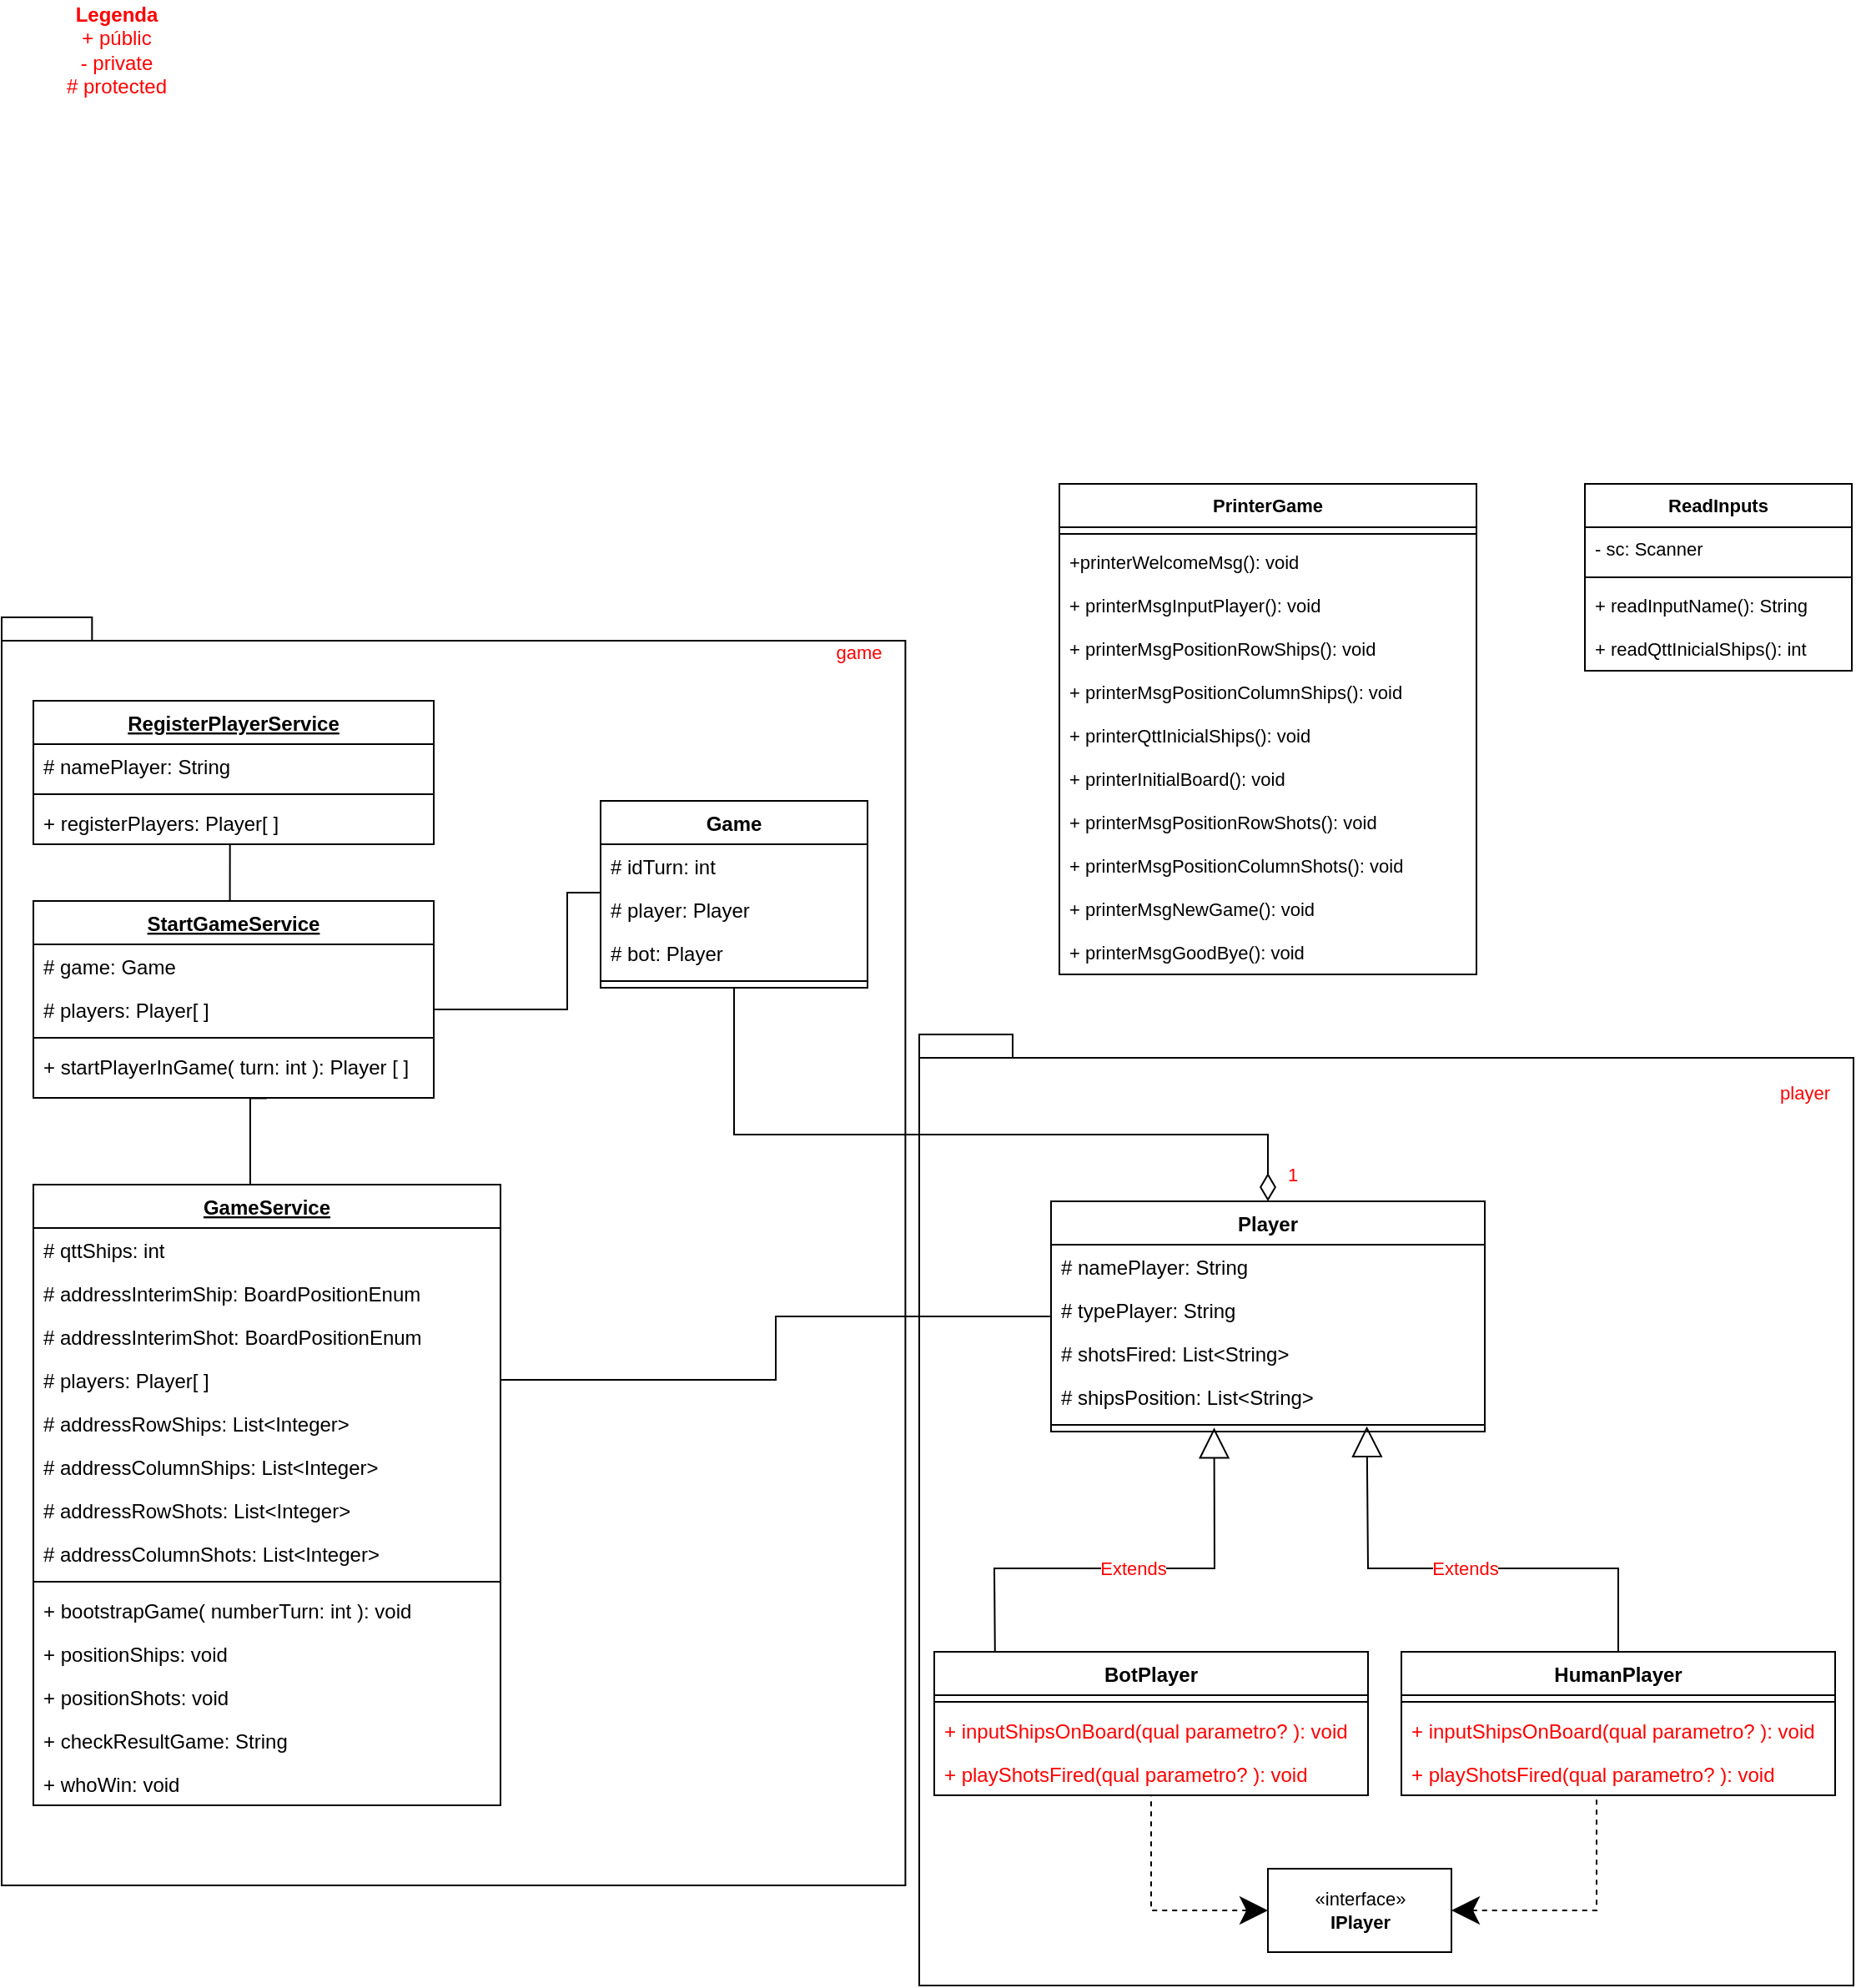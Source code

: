 <mxfile version="16.1.2" type="device"><diagram id="ycd4ctX9kyw6kvizNWLp" name="Página-1"><mxGraphModel dx="1185" dy="1890" grid="1" gridSize="10" guides="1" tooltips="1" connect="1" arrows="1" fold="1" page="1" pageScale="1" pageWidth="827" pageHeight="1169" math="0" shadow="0"><root><mxCell id="0"/><mxCell id="1" parent="0"/><mxCell id="KYhClxGfiz8mQCnDtK04-90" value="" style="group" parent="1" vertex="1" connectable="0"><mxGeometry x="561" y="270" width="560" height="570" as="geometry"/></mxCell><mxCell id="KYhClxGfiz8mQCnDtK04-87" value="" style="shape=folder;fontStyle=1;spacingTop=10;tabWidth=40;tabHeight=14;tabPosition=left;html=1;fontFamily=Helvetica;fontSize=11;fontColor=#FF0000;" parent="KYhClxGfiz8mQCnDtK04-90" vertex="1"><mxGeometry width="560" height="570" as="geometry"/></mxCell><mxCell id="KYhClxGfiz8mQCnDtK04-89" value="player" style="text;html=1;strokeColor=none;fillColor=none;align=center;verticalAlign=middle;whiteSpace=wrap;rounded=0;fontFamily=Helvetica;fontSize=11;fontColor=#FF0000;" parent="KYhClxGfiz8mQCnDtK04-90" vertex="1"><mxGeometry x="502.069" y="20" width="57.931" height="30" as="geometry"/></mxCell><mxCell id="KYhClxGfiz8mQCnDtK04-86" value="" style="group" parent="1" vertex="1" connectable="0"><mxGeometry x="11" y="20" width="560" height="760" as="geometry"/></mxCell><mxCell id="KYhClxGfiz8mQCnDtK04-83" value="" style="shape=folder;fontStyle=1;spacingTop=10;tabWidth=40;tabHeight=14;tabPosition=left;html=1;fontFamily=Helvetica;fontSize=11;fontColor=#FF0000;" parent="KYhClxGfiz8mQCnDtK04-86" vertex="1"><mxGeometry width="541.699" height="760" as="geometry"/></mxCell><mxCell id="KYhClxGfiz8mQCnDtK04-85" value="game" style="text;html=1;strokeColor=none;fillColor=none;align=center;verticalAlign=middle;whiteSpace=wrap;rounded=0;fontFamily=Helvetica;fontSize=11;fontColor=#FF0000;" parent="KYhClxGfiz8mQCnDtK04-86" vertex="1"><mxGeometry x="479" y="10" width="70" height="22.86" as="geometry"/></mxCell><mxCell id="KYhClxGfiz8mQCnDtK04-26" value="RegisterPlayerService" style="swimlane;fontStyle=5;align=center;verticalAlign=top;childLayout=stackLayout;horizontal=1;startSize=26;horizontalStack=0;resizeParent=1;resizeParentMax=0;resizeLast=0;collapsible=1;marginBottom=0;fontColor=#000000;" parent="KYhClxGfiz8mQCnDtK04-86" vertex="1"><mxGeometry x="19" y="50" width="240" height="86" as="geometry"/></mxCell><mxCell id="KYhClxGfiz8mQCnDtK04-27" value="# namePlayer: String" style="text;strokeColor=none;fillColor=none;align=left;verticalAlign=top;spacingLeft=4;spacingRight=4;overflow=hidden;rotatable=0;points=[[0,0.5],[1,0.5]];portConstraint=eastwest;fontColor=#000000;" parent="KYhClxGfiz8mQCnDtK04-26" vertex="1"><mxGeometry y="26" width="240" height="26" as="geometry"/></mxCell><mxCell id="KYhClxGfiz8mQCnDtK04-28" value="" style="line;strokeWidth=1;fillColor=none;align=left;verticalAlign=middle;spacingTop=-1;spacingLeft=3;spacingRight=3;rotatable=0;labelPosition=right;points=[];portConstraint=eastwest;fontColor=#000000;" parent="KYhClxGfiz8mQCnDtK04-26" vertex="1"><mxGeometry y="52" width="240" height="8" as="geometry"/></mxCell><mxCell id="KYhClxGfiz8mQCnDtK04-29" value="+ registerPlayers: Player[ ]" style="text;strokeColor=none;fillColor=none;align=left;verticalAlign=top;spacingLeft=4;spacingRight=4;overflow=hidden;rotatable=0;points=[[0,0.5],[1,0.5]];portConstraint=eastwest;fontColor=#000000;" parent="KYhClxGfiz8mQCnDtK04-26" vertex="1"><mxGeometry y="60" width="240" height="26" as="geometry"/></mxCell><mxCell id="KYhClxGfiz8mQCnDtK04-78" style="edgeStyle=orthogonalEdgeStyle;shape=connector;rounded=0;jumpStyle=none;orthogonalLoop=1;jettySize=auto;html=1;labelBackgroundColor=default;fontFamily=Helvetica;fontSize=11;fontColor=#FF0000;startArrow=none;startFill=0;endArrow=none;startSize=14;endSize=12;strokeColor=default;endFill=0;entryX=0.583;entryY=1.008;entryDx=0;entryDy=0;entryPerimeter=0;" parent="1" source="KYhClxGfiz8mQCnDtK04-5" target="KYhClxGfiz8mQCnDtK04-36" edge="1"><mxGeometry relative="1" as="geometry"><mxPoint x="160" y="330" as="targetPoint"/><Array as="points"><mxPoint x="160" y="308"/></Array></mxGeometry></mxCell><mxCell id="KYhClxGfiz8mQCnDtK04-5" value="GameService" style="swimlane;fontStyle=5;align=center;verticalAlign=top;childLayout=stackLayout;horizontal=1;startSize=26;horizontalStack=0;resizeParent=1;resizeParentMax=0;resizeLast=0;collapsible=1;marginBottom=0;" parent="1" vertex="1"><mxGeometry x="30" y="360" width="280" height="372" as="geometry"/></mxCell><mxCell id="KYhClxGfiz8mQCnDtK04-11" value="# qttShips: int" style="text;strokeColor=none;fillColor=none;align=left;verticalAlign=top;spacingLeft=4;spacingRight=4;overflow=hidden;rotatable=0;points=[[0,0.5],[1,0.5]];portConstraint=eastwest;fontColor=#000000;" parent="KYhClxGfiz8mQCnDtK04-5" vertex="1"><mxGeometry y="26" width="280" height="26" as="geometry"/></mxCell><mxCell id="KYhClxGfiz8mQCnDtK04-12" value="# addressInterimShip: BoardPositionEnum" style="text;strokeColor=none;fillColor=none;align=left;verticalAlign=top;spacingLeft=4;spacingRight=4;overflow=hidden;rotatable=0;points=[[0,0.5],[1,0.5]];portConstraint=eastwest;fontColor=#000000;" parent="KYhClxGfiz8mQCnDtK04-5" vertex="1"><mxGeometry y="52" width="280" height="26" as="geometry"/></mxCell><mxCell id="KYhClxGfiz8mQCnDtK04-13" value="# addressInterimShot: BoardPositionEnum" style="text;strokeColor=none;fillColor=none;align=left;verticalAlign=top;spacingLeft=4;spacingRight=4;overflow=hidden;rotatable=0;points=[[0,0.5],[1,0.5]];portConstraint=eastwest;fontColor=#000000;" parent="KYhClxGfiz8mQCnDtK04-5" vertex="1"><mxGeometry y="78" width="280" height="26" as="geometry"/></mxCell><mxCell id="KYhClxGfiz8mQCnDtK04-10" value="# players: Player[ ]&#10;" style="text;strokeColor=none;fillColor=none;align=left;verticalAlign=top;spacingLeft=4;spacingRight=4;overflow=hidden;rotatable=0;points=[[0,0.5],[1,0.5]];portConstraint=eastwest;fontColor=#000000;" parent="KYhClxGfiz8mQCnDtK04-5" vertex="1"><mxGeometry y="104" width="280" height="26" as="geometry"/></mxCell><mxCell id="KYhClxGfiz8mQCnDtK04-49" value="# addressRowShips: List&lt;Integer&gt;" style="text;strokeColor=none;fillColor=none;align=left;verticalAlign=top;spacingLeft=4;spacingRight=4;overflow=hidden;rotatable=0;points=[[0,0.5],[1,0.5]];portConstraint=eastwest;" parent="KYhClxGfiz8mQCnDtK04-5" vertex="1"><mxGeometry y="130" width="280" height="26" as="geometry"/></mxCell><mxCell id="KYhClxGfiz8mQCnDtK04-6" value="# addressColumnShips: List&lt;Integer&gt;" style="text;strokeColor=none;fillColor=none;align=left;verticalAlign=top;spacingLeft=4;spacingRight=4;overflow=hidden;rotatable=0;points=[[0,0.5],[1,0.5]];portConstraint=eastwest;" parent="KYhClxGfiz8mQCnDtK04-5" vertex="1"><mxGeometry y="156" width="280" height="26" as="geometry"/></mxCell><mxCell id="KYhClxGfiz8mQCnDtK04-14" value="# addressRowShots: List&lt;Integer&gt;" style="text;strokeColor=none;fillColor=none;align=left;verticalAlign=top;spacingLeft=4;spacingRight=4;overflow=hidden;rotatable=0;points=[[0,0.5],[1,0.5]];portConstraint=eastwest;fontColor=#000000;" parent="KYhClxGfiz8mQCnDtK04-5" vertex="1"><mxGeometry y="182" width="280" height="26" as="geometry"/></mxCell><mxCell id="KYhClxGfiz8mQCnDtK04-15" value="# addressColumnShots: List&lt;Integer&gt;" style="text;strokeColor=none;fillColor=none;align=left;verticalAlign=top;spacingLeft=4;spacingRight=4;overflow=hidden;rotatable=0;points=[[0,0.5],[1,0.5]];portConstraint=eastwest;fontColor=#000000;" parent="KYhClxGfiz8mQCnDtK04-5" vertex="1"><mxGeometry y="208" width="280" height="26" as="geometry"/></mxCell><mxCell id="KYhClxGfiz8mQCnDtK04-7" value="" style="line;strokeWidth=1;fillColor=none;align=left;verticalAlign=middle;spacingTop=-1;spacingLeft=3;spacingRight=3;rotatable=0;labelPosition=right;points=[];portConstraint=eastwest;" parent="KYhClxGfiz8mQCnDtK04-5" vertex="1"><mxGeometry y="234" width="280" height="8" as="geometry"/></mxCell><mxCell id="KYhClxGfiz8mQCnDtK04-8" value="+ bootstrapGame( numberTurn: int ): void" style="text;strokeColor=none;fillColor=none;align=left;verticalAlign=top;spacingLeft=4;spacingRight=4;overflow=hidden;rotatable=0;points=[[0,0.5],[1,0.5]];portConstraint=eastwest;" parent="KYhClxGfiz8mQCnDtK04-5" vertex="1"><mxGeometry y="242" width="280" height="26" as="geometry"/></mxCell><mxCell id="KYhClxGfiz8mQCnDtK04-16" value="+ positionShips: void" style="text;strokeColor=none;fillColor=none;align=left;verticalAlign=top;spacingLeft=4;spacingRight=4;overflow=hidden;rotatable=0;points=[[0,0.5],[1,0.5]];portConstraint=eastwest;fontColor=#000000;" parent="KYhClxGfiz8mQCnDtK04-5" vertex="1"><mxGeometry y="268" width="280" height="26" as="geometry"/></mxCell><mxCell id="KYhClxGfiz8mQCnDtK04-17" value="+ positionShots: void" style="text;strokeColor=none;fillColor=none;align=left;verticalAlign=top;spacingLeft=4;spacingRight=4;overflow=hidden;rotatable=0;points=[[0,0.5],[1,0.5]];portConstraint=eastwest;fontColor=#000000;" parent="KYhClxGfiz8mQCnDtK04-5" vertex="1"><mxGeometry y="294" width="280" height="26" as="geometry"/></mxCell><mxCell id="KYhClxGfiz8mQCnDtK04-18" value="+ checkResultGame: String" style="text;strokeColor=none;fillColor=none;align=left;verticalAlign=top;spacingLeft=4;spacingRight=4;overflow=hidden;rotatable=0;points=[[0,0.5],[1,0.5]];portConstraint=eastwest;fontColor=#000000;" parent="KYhClxGfiz8mQCnDtK04-5" vertex="1"><mxGeometry y="320" width="280" height="26" as="geometry"/></mxCell><mxCell id="KYhClxGfiz8mQCnDtK04-19" value="+ whoWin: void" style="text;strokeColor=none;fillColor=none;align=left;verticalAlign=top;spacingLeft=4;spacingRight=4;overflow=hidden;rotatable=0;points=[[0,0.5],[1,0.5]];portConstraint=eastwest;fontColor=#000000;" parent="KYhClxGfiz8mQCnDtK04-5" vertex="1"><mxGeometry y="346" width="280" height="26" as="geometry"/></mxCell><mxCell id="KYhClxGfiz8mQCnDtK04-9" value="&lt;font color=&quot;#ff0000&quot;&gt;&lt;b&gt;Legenda&lt;/b&gt;&lt;br&gt;+ públic&lt;br&gt;- private&lt;br&gt;# protected&lt;/font&gt;" style="text;html=1;strokeColor=none;fillColor=none;align=center;verticalAlign=middle;whiteSpace=wrap;rounded=0;" parent="1" vertex="1"><mxGeometry x="20" y="-350" width="120" height="60" as="geometry"/></mxCell><mxCell id="KYhClxGfiz8mQCnDtK04-20" value="Game" style="swimlane;fontStyle=1;align=center;verticalAlign=top;childLayout=stackLayout;horizontal=1;startSize=26;horizontalStack=0;resizeParent=1;resizeParentMax=0;resizeLast=0;collapsible=1;marginBottom=0;fontColor=#000000;" parent="1" vertex="1"><mxGeometry x="370" y="130" width="160" height="112" as="geometry"/></mxCell><mxCell id="KYhClxGfiz8mQCnDtK04-21" value="# idTurn: int" style="text;strokeColor=none;fillColor=none;align=left;verticalAlign=top;spacingLeft=4;spacingRight=4;overflow=hidden;rotatable=0;points=[[0,0.5],[1,0.5]];portConstraint=eastwest;fontColor=#000000;" parent="KYhClxGfiz8mQCnDtK04-20" vertex="1"><mxGeometry y="26" width="160" height="26" as="geometry"/></mxCell><mxCell id="KYhClxGfiz8mQCnDtK04-24" value="# player: Player" style="text;strokeColor=none;fillColor=none;align=left;verticalAlign=top;spacingLeft=4;spacingRight=4;overflow=hidden;rotatable=0;points=[[0,0.5],[1,0.5]];portConstraint=eastwest;fontColor=#000000;" parent="KYhClxGfiz8mQCnDtK04-20" vertex="1"><mxGeometry y="52" width="160" height="26" as="geometry"/></mxCell><mxCell id="KYhClxGfiz8mQCnDtK04-25" value="# bot: Player" style="text;strokeColor=none;fillColor=none;align=left;verticalAlign=top;spacingLeft=4;spacingRight=4;overflow=hidden;rotatable=0;points=[[0,0.5],[1,0.5]];portConstraint=eastwest;fontColor=#000000;" parent="KYhClxGfiz8mQCnDtK04-20" vertex="1"><mxGeometry y="78" width="160" height="26" as="geometry"/></mxCell><mxCell id="KYhClxGfiz8mQCnDtK04-22" value="" style="line;strokeWidth=1;fillColor=none;align=left;verticalAlign=middle;spacingTop=-1;spacingLeft=3;spacingRight=3;rotatable=0;labelPosition=right;points=[];portConstraint=eastwest;fontColor=#000000;" parent="KYhClxGfiz8mQCnDtK04-20" vertex="1"><mxGeometry y="104" width="160" height="8" as="geometry"/></mxCell><mxCell id="KYhClxGfiz8mQCnDtK04-82" style="edgeStyle=orthogonalEdgeStyle;shape=connector;rounded=0;jumpStyle=none;orthogonalLoop=1;jettySize=auto;html=1;exitX=0.5;exitY=0;exitDx=0;exitDy=0;entryX=0.491;entryY=0.985;entryDx=0;entryDy=0;entryPerimeter=0;labelBackgroundColor=default;fontFamily=Helvetica;fontSize=11;fontColor=#FF0000;startArrow=none;startFill=0;endArrow=none;endFill=0;startSize=14;endSize=12;strokeColor=default;" parent="1" source="KYhClxGfiz8mQCnDtK04-33" target="KYhClxGfiz8mQCnDtK04-29" edge="1"><mxGeometry relative="1" as="geometry"><Array as="points"><mxPoint x="148" y="190"/></Array></mxGeometry></mxCell><mxCell id="KYhClxGfiz8mQCnDtK04-33" value="StartGameService" style="swimlane;fontStyle=5;align=center;verticalAlign=top;childLayout=stackLayout;horizontal=1;startSize=26;horizontalStack=0;resizeParent=1;resizeParentMax=0;resizeLast=0;collapsible=1;marginBottom=0;fontColor=#000000;" parent="1" vertex="1"><mxGeometry x="30" y="190" width="240" height="118" as="geometry"/></mxCell><mxCell id="KYhClxGfiz8mQCnDtK04-34" value="# game: Game" style="text;strokeColor=none;fillColor=none;align=left;verticalAlign=top;spacingLeft=4;spacingRight=4;overflow=hidden;rotatable=0;points=[[0,0.5],[1,0.5]];portConstraint=eastwest;fontColor=#000000;" parent="KYhClxGfiz8mQCnDtK04-33" vertex="1"><mxGeometry y="26" width="240" height="26" as="geometry"/></mxCell><mxCell id="KYhClxGfiz8mQCnDtK04-40" value="# players: Player[ ]" style="text;strokeColor=none;fillColor=none;align=left;verticalAlign=top;spacingLeft=4;spacingRight=4;overflow=hidden;rotatable=0;points=[[0,0.5],[1,0.5]];portConstraint=eastwest;fontColor=#000000;" parent="KYhClxGfiz8mQCnDtK04-33" vertex="1"><mxGeometry y="52" width="240" height="26" as="geometry"/></mxCell><mxCell id="KYhClxGfiz8mQCnDtK04-35" value="" style="line;strokeWidth=1;fillColor=none;align=left;verticalAlign=middle;spacingTop=-1;spacingLeft=3;spacingRight=3;rotatable=0;labelPosition=right;points=[];portConstraint=eastwest;fontColor=#000000;" parent="KYhClxGfiz8mQCnDtK04-33" vertex="1"><mxGeometry y="78" width="240" height="8" as="geometry"/></mxCell><mxCell id="KYhClxGfiz8mQCnDtK04-36" value="+ startPlayerInGame( turn: int ): Player [ ]" style="text;strokeColor=none;fillColor=none;align=left;verticalAlign=top;spacingLeft=4;spacingRight=4;overflow=hidden;rotatable=0;points=[[0,0.5],[1,0.5]];portConstraint=eastwest;fontColor=#000000;" parent="KYhClxGfiz8mQCnDtK04-33" vertex="1"><mxGeometry y="86" width="240" height="32" as="geometry"/></mxCell><mxCell id="Ovzx24nrQ_rT3kAJq_2r-8" style="edgeStyle=orthogonalEdgeStyle;shape=connector;rounded=0;jumpStyle=none;orthogonalLoop=1;jettySize=auto;html=1;entryX=1;entryY=0.5;entryDx=0;entryDy=0;labelBackgroundColor=default;fontFamily=Helvetica;fontSize=11;fontColor=#FF0000;startArrow=none;startFill=0;endArrow=none;endFill=0;startSize=14;endSize=12;strokeColor=default;" edge="1" parent="1" source="KYhClxGfiz8mQCnDtK04-42" target="KYhClxGfiz8mQCnDtK04-10"><mxGeometry relative="1" as="geometry"/></mxCell><mxCell id="KYhClxGfiz8mQCnDtK04-42" value="Player" style="swimlane;fontStyle=1;align=center;verticalAlign=top;childLayout=stackLayout;horizontal=1;startSize=26;horizontalStack=0;resizeParent=1;resizeParentMax=0;resizeLast=0;collapsible=1;marginBottom=0;fontColor=#000000;" parent="1" vertex="1"><mxGeometry x="640" y="370" width="260" height="138" as="geometry"/></mxCell><mxCell id="KYhClxGfiz8mQCnDtK04-46" value="# namePlayer: String" style="text;strokeColor=none;fillColor=none;align=left;verticalAlign=top;spacingLeft=4;spacingRight=4;overflow=hidden;rotatable=0;points=[[0,0.5],[1,0.5]];portConstraint=eastwest;fontColor=#000000;" parent="KYhClxGfiz8mQCnDtK04-42" vertex="1"><mxGeometry y="26" width="260" height="26" as="geometry"/></mxCell><mxCell id="KYhClxGfiz8mQCnDtK04-47" value="# typePlayer: String" style="text;strokeColor=none;fillColor=none;align=left;verticalAlign=top;spacingLeft=4;spacingRight=4;overflow=hidden;rotatable=0;points=[[0,0.5],[1,0.5]];portConstraint=eastwest;fontColor=#000000;" parent="KYhClxGfiz8mQCnDtK04-42" vertex="1"><mxGeometry y="52" width="260" height="26" as="geometry"/></mxCell><mxCell id="KYhClxGfiz8mQCnDtK04-48" value="# shotsFired: List&lt;String&gt;" style="text;strokeColor=none;fillColor=none;align=left;verticalAlign=top;spacingLeft=4;spacingRight=4;overflow=hidden;rotatable=0;points=[[0,0.5],[1,0.5]];portConstraint=eastwest;fontColor=#000000;" parent="KYhClxGfiz8mQCnDtK04-42" vertex="1"><mxGeometry y="78" width="260" height="26" as="geometry"/></mxCell><mxCell id="KYhClxGfiz8mQCnDtK04-43" value="# shipsPosition: List&lt;String&gt;" style="text;strokeColor=none;fillColor=none;align=left;verticalAlign=top;spacingLeft=4;spacingRight=4;overflow=hidden;rotatable=0;points=[[0,0.5],[1,0.5]];portConstraint=eastwest;fontColor=#000000;" parent="KYhClxGfiz8mQCnDtK04-42" vertex="1"><mxGeometry y="104" width="260" height="26" as="geometry"/></mxCell><mxCell id="KYhClxGfiz8mQCnDtK04-44" value="" style="line;strokeWidth=1;fillColor=none;align=left;verticalAlign=middle;spacingTop=-1;spacingLeft=3;spacingRight=3;rotatable=0;labelPosition=right;points=[];portConstraint=eastwest;fontColor=#000000;" parent="KYhClxGfiz8mQCnDtK04-42" vertex="1"><mxGeometry y="130" width="260" height="8" as="geometry"/></mxCell><mxCell id="KYhClxGfiz8mQCnDtK04-52" value="BotPlayer" style="swimlane;fontStyle=1;align=center;verticalAlign=top;childLayout=stackLayout;horizontal=1;startSize=26;horizontalStack=0;resizeParent=1;resizeParentMax=0;resizeLast=0;collapsible=1;marginBottom=0;fontColor=#000000;" parent="1" vertex="1"><mxGeometry x="570" y="640" width="260" height="86" as="geometry"/></mxCell><mxCell id="KYhClxGfiz8mQCnDtK04-57" value="" style="line;strokeWidth=1;fillColor=none;align=left;verticalAlign=middle;spacingTop=-1;spacingLeft=3;spacingRight=3;rotatable=0;labelPosition=right;points=[];portConstraint=eastwest;fontColor=#000000;" parent="KYhClxGfiz8mQCnDtK04-52" vertex="1"><mxGeometry y="26" width="260" height="8" as="geometry"/></mxCell><mxCell id="KYhClxGfiz8mQCnDtK04-58" value="+ inputShipsOnBoard(qual parametro? ): void" style="text;strokeColor=none;fillColor=none;align=left;verticalAlign=top;spacingLeft=4;spacingRight=4;overflow=hidden;rotatable=0;points=[[0,0.5],[1,0.5]];portConstraint=eastwest;fontColor=#FF0000;" parent="KYhClxGfiz8mQCnDtK04-52" vertex="1"><mxGeometry y="34" width="260" height="26" as="geometry"/></mxCell><mxCell id="KYhClxGfiz8mQCnDtK04-59" value="+ playShotsFired(qual parametro? ): void" style="text;strokeColor=none;fillColor=none;align=left;verticalAlign=top;spacingLeft=4;spacingRight=4;overflow=hidden;rotatable=0;points=[[0,0.5],[1,0.5]];portConstraint=eastwest;fontColor=#FF0000;" parent="KYhClxGfiz8mQCnDtK04-52" vertex="1"><mxGeometry y="60" width="260" height="26" as="geometry"/></mxCell><mxCell id="KYhClxGfiz8mQCnDtK04-60" value="Extends" style="endArrow=block;endSize=16;endFill=0;html=1;rounded=0;fontColor=#FF0000;entryX=0.376;entryY=0.702;entryDx=0;entryDy=0;entryPerimeter=0;exitX=0.14;exitY=-0.001;exitDx=0;exitDy=0;exitPerimeter=0;" parent="1" source="KYhClxGfiz8mQCnDtK04-52" target="KYhClxGfiz8mQCnDtK04-44" edge="1"><mxGeometry width="160" relative="1" as="geometry"><mxPoint x="680" y="640" as="sourcePoint"/><mxPoint x="763" y="517" as="targetPoint"/><Array as="points"><mxPoint x="606" y="590"/><mxPoint x="738" y="590"/></Array></mxGeometry></mxCell><mxCell id="KYhClxGfiz8mQCnDtK04-67" value="1" style="endArrow=none;html=1;endSize=12;startArrow=diamondThin;startSize=14;startFill=0;edgeStyle=orthogonalEdgeStyle;align=left;verticalAlign=bottom;rounded=0;fontColor=#FF0000;jumpStyle=none;endFill=0;exitX=0.5;exitY=0;exitDx=0;exitDy=0;entryX=0.5;entryY=1;entryDx=0;entryDy=0;" parent="1" source="KYhClxGfiz8mQCnDtK04-42" target="KYhClxGfiz8mQCnDtK04-20" edge="1"><mxGeometry x="-0.969" y="-10" relative="1" as="geometry"><mxPoint x="770" y="360" as="sourcePoint"/><mxPoint x="500" y="250" as="targetPoint"/><Array as="points"><mxPoint x="770" y="330"/><mxPoint x="450" y="330"/></Array><mxPoint as="offset"/></mxGeometry></mxCell><mxCell id="KYhClxGfiz8mQCnDtK04-69" value="HumanPlayer" style="swimlane;fontStyle=1;align=center;verticalAlign=top;childLayout=stackLayout;horizontal=1;startSize=26;horizontalStack=0;resizeParent=1;resizeParentMax=0;resizeLast=0;collapsible=1;marginBottom=0;fontColor=#000000;" parent="1" vertex="1"><mxGeometry x="850" y="640" width="260" height="86" as="geometry"/></mxCell><mxCell id="KYhClxGfiz8mQCnDtK04-70" value="" style="line;strokeWidth=1;fillColor=none;align=left;verticalAlign=middle;spacingTop=-1;spacingLeft=3;spacingRight=3;rotatable=0;labelPosition=right;points=[];portConstraint=eastwest;fontColor=#000000;" parent="KYhClxGfiz8mQCnDtK04-69" vertex="1"><mxGeometry y="26" width="260" height="8" as="geometry"/></mxCell><mxCell id="KYhClxGfiz8mQCnDtK04-71" value="+ inputShipsOnBoard(qual parametro? ): void" style="text;strokeColor=none;fillColor=none;align=left;verticalAlign=top;spacingLeft=4;spacingRight=4;overflow=hidden;rotatable=0;points=[[0,0.5],[1,0.5]];portConstraint=eastwest;fontColor=#FF0000;" parent="KYhClxGfiz8mQCnDtK04-69" vertex="1"><mxGeometry y="34" width="260" height="26" as="geometry"/></mxCell><mxCell id="KYhClxGfiz8mQCnDtK04-72" value="+ playShotsFired(qual parametro? ): void" style="text;strokeColor=none;fillColor=none;align=left;verticalAlign=top;spacingLeft=4;spacingRight=4;overflow=hidden;rotatable=0;points=[[0,0.5],[1,0.5]];portConstraint=eastwest;fontColor=#FF0000;" parent="KYhClxGfiz8mQCnDtK04-69" vertex="1"><mxGeometry y="60" width="260" height="26" as="geometry"/></mxCell><mxCell id="KYhClxGfiz8mQCnDtK04-73" value="Extends" style="endArrow=block;endSize=16;endFill=0;html=1;rounded=0;labelBackgroundColor=default;fontFamily=Helvetica;fontSize=11;fontColor=#FF0000;strokeColor=default;shape=connector;jumpStyle=none;entryX=0.728;entryY=0.604;entryDx=0;entryDy=0;entryPerimeter=0;exitX=0.5;exitY=0;exitDx=0;exitDy=0;" parent="1" source="KYhClxGfiz8mQCnDtK04-69" target="KYhClxGfiz8mQCnDtK04-44" edge="1"><mxGeometry width="160" relative="1" as="geometry"><mxPoint x="700" y="660" as="sourcePoint"/><mxPoint x="860" y="660" as="targetPoint"/><Array as="points"><mxPoint x="980" y="590"/><mxPoint x="920" y="590"/><mxPoint x="830" y="590"/></Array></mxGeometry></mxCell><mxCell id="KYhClxGfiz8mQCnDtK04-76" style="edgeStyle=orthogonalEdgeStyle;shape=connector;rounded=0;jumpStyle=none;orthogonalLoop=1;jettySize=auto;html=1;labelBackgroundColor=default;fontFamily=Helvetica;fontSize=11;fontColor=#FF0000;startArrow=classic;startFill=1;endArrow=none;startSize=14;endSize=12;strokeColor=default;dashed=1;endFill=0;" parent="1" source="KYhClxGfiz8mQCnDtK04-74" target="KYhClxGfiz8mQCnDtK04-59" edge="1"><mxGeometry relative="1" as="geometry"><Array as="points"><mxPoint x="700" y="795"/></Array></mxGeometry></mxCell><mxCell id="KYhClxGfiz8mQCnDtK04-77" style="edgeStyle=orthogonalEdgeStyle;shape=connector;rounded=0;jumpStyle=none;orthogonalLoop=1;jettySize=auto;html=1;entryX=0.45;entryY=1.038;entryDx=0;entryDy=0;entryPerimeter=0;labelBackgroundColor=default;fontFamily=Helvetica;fontSize=11;fontColor=#FF0000;startArrow=classic;startFill=1;endArrow=none;startSize=14;endSize=12;strokeColor=default;exitX=1;exitY=0.5;exitDx=0;exitDy=0;dashed=1;endFill=0;" parent="1" source="KYhClxGfiz8mQCnDtK04-74" target="KYhClxGfiz8mQCnDtK04-72" edge="1"><mxGeometry relative="1" as="geometry"/></mxCell><mxCell id="KYhClxGfiz8mQCnDtK04-74" value="«interface»&lt;br&gt;&lt;b&gt;IPlayer&lt;/b&gt;" style="html=1;fontFamily=Helvetica;fontSize=11;fontColor=#000000;" parent="1" vertex="1"><mxGeometry x="770" y="770" width="110" height="50" as="geometry"/></mxCell><mxCell id="KYhClxGfiz8mQCnDtK04-79" style="edgeStyle=orthogonalEdgeStyle;shape=connector;rounded=0;jumpStyle=none;orthogonalLoop=1;jettySize=auto;html=1;labelBackgroundColor=default;fontFamily=Helvetica;fontSize=11;fontColor=#FF0000;startArrow=none;startFill=0;endArrow=none;endFill=0;startSize=14;endSize=12;strokeColor=default;exitX=0;exitY=0.5;exitDx=0;exitDy=0;" parent="1" source="KYhClxGfiz8mQCnDtK04-24" edge="1"><mxGeometry relative="1" as="geometry"><mxPoint x="270" y="255" as="targetPoint"/><Array as="points"><mxPoint x="350" y="185"/><mxPoint x="350" y="255"/></Array></mxGeometry></mxCell><mxCell id="KYhClxGfiz8mQCnDtK04-93" value="PrinterGame" style="swimlane;fontStyle=1;align=center;verticalAlign=top;childLayout=stackLayout;horizontal=1;startSize=26;horizontalStack=0;resizeParent=1;resizeParentMax=0;resizeLast=0;collapsible=1;marginBottom=0;fontFamily=Helvetica;fontSize=11;fontColor=#000000;" parent="1" vertex="1"><mxGeometry x="645" y="-60" width="250" height="294" as="geometry"/></mxCell><mxCell id="KYhClxGfiz8mQCnDtK04-95" value="" style="line;strokeWidth=1;fillColor=none;align=left;verticalAlign=middle;spacingTop=-1;spacingLeft=3;spacingRight=3;rotatable=0;labelPosition=right;points=[];portConstraint=eastwest;fontFamily=Helvetica;fontSize=11;fontColor=#FF0000;" parent="KYhClxGfiz8mQCnDtK04-93" vertex="1"><mxGeometry y="26" width="250" height="8" as="geometry"/></mxCell><mxCell id="KYhClxGfiz8mQCnDtK04-97" value="+printerWelcomeMsg(): void" style="text;strokeColor=none;fillColor=none;align=left;verticalAlign=top;spacingLeft=4;spacingRight=4;overflow=hidden;rotatable=0;points=[[0,0.5],[1,0.5]];portConstraint=eastwest;fontFamily=Helvetica;fontSize=11;fontColor=#000000;" parent="KYhClxGfiz8mQCnDtK04-93" vertex="1"><mxGeometry y="34" width="250" height="26" as="geometry"/></mxCell><mxCell id="KYhClxGfiz8mQCnDtK04-98" value="+ printerMsgInputPlayer(): void" style="text;strokeColor=none;fillColor=none;align=left;verticalAlign=top;spacingLeft=4;spacingRight=4;overflow=hidden;rotatable=0;points=[[0,0.5],[1,0.5]];portConstraint=eastwest;fontFamily=Helvetica;fontSize=11;fontColor=#000000;" parent="KYhClxGfiz8mQCnDtK04-93" vertex="1"><mxGeometry y="60" width="250" height="26" as="geometry"/></mxCell><mxCell id="KYhClxGfiz8mQCnDtK04-100" value="+ printerMsgPositionRowShips(): void" style="text;strokeColor=none;fillColor=none;align=left;verticalAlign=top;spacingLeft=4;spacingRight=4;overflow=hidden;rotatable=0;points=[[0,0.5],[1,0.5]];portConstraint=eastwest;fontFamily=Helvetica;fontSize=11;fontColor=#000000;" parent="KYhClxGfiz8mQCnDtK04-93" vertex="1"><mxGeometry y="86" width="250" height="26" as="geometry"/></mxCell><mxCell id="KYhClxGfiz8mQCnDtK04-106" value="+ printerMsgPositionColumnShips(): void" style="text;strokeColor=none;fillColor=none;align=left;verticalAlign=top;spacingLeft=4;spacingRight=4;overflow=hidden;rotatable=0;points=[[0,0.5],[1,0.5]];portConstraint=eastwest;fontFamily=Helvetica;fontSize=11;fontColor=#000000;" parent="KYhClxGfiz8mQCnDtK04-93" vertex="1"><mxGeometry y="112" width="250" height="26" as="geometry"/></mxCell><mxCell id="KYhClxGfiz8mQCnDtK04-107" value="+ printerQttInicialShips(): void" style="text;strokeColor=none;fillColor=none;align=left;verticalAlign=top;spacingLeft=4;spacingRight=4;overflow=hidden;rotatable=0;points=[[0,0.5],[1,0.5]];portConstraint=eastwest;fontFamily=Helvetica;fontSize=11;fontColor=#000000;" parent="KYhClxGfiz8mQCnDtK04-93" vertex="1"><mxGeometry y="138" width="250" height="26" as="geometry"/></mxCell><mxCell id="KYhClxGfiz8mQCnDtK04-96" value="+ printerInitialBoard(): void" style="text;strokeColor=none;fillColor=none;align=left;verticalAlign=top;spacingLeft=4;spacingRight=4;overflow=hidden;rotatable=0;points=[[0,0.5],[1,0.5]];portConstraint=eastwest;fontFamily=Helvetica;fontSize=11;fontColor=#000000;" parent="KYhClxGfiz8mQCnDtK04-93" vertex="1"><mxGeometry y="164" width="250" height="26" as="geometry"/></mxCell><mxCell id="KYhClxGfiz8mQCnDtK04-102" value="+ printerMsgPositionRowShots(): void" style="text;strokeColor=none;fillColor=none;align=left;verticalAlign=top;spacingLeft=4;spacingRight=4;overflow=hidden;rotatable=0;points=[[0,0.5],[1,0.5]];portConstraint=eastwest;fontFamily=Helvetica;fontSize=11;fontColor=#000000;" parent="KYhClxGfiz8mQCnDtK04-93" vertex="1"><mxGeometry y="190" width="250" height="26" as="geometry"/></mxCell><mxCell id="KYhClxGfiz8mQCnDtK04-103" value="+ printerMsgPositionColumnShots(): void" style="text;strokeColor=none;fillColor=none;align=left;verticalAlign=top;spacingLeft=4;spacingRight=4;overflow=hidden;rotatable=0;points=[[0,0.5],[1,0.5]];portConstraint=eastwest;fontFamily=Helvetica;fontSize=11;fontColor=#000000;" parent="KYhClxGfiz8mQCnDtK04-93" vertex="1"><mxGeometry y="216" width="250" height="26" as="geometry"/></mxCell><mxCell id="KYhClxGfiz8mQCnDtK04-104" value="+ printerMsgNewGame(): void" style="text;strokeColor=none;fillColor=none;align=left;verticalAlign=top;spacingLeft=4;spacingRight=4;overflow=hidden;rotatable=0;points=[[0,0.5],[1,0.5]];portConstraint=eastwest;fontFamily=Helvetica;fontSize=11;fontColor=#000000;" parent="KYhClxGfiz8mQCnDtK04-93" vertex="1"><mxGeometry y="242" width="250" height="26" as="geometry"/></mxCell><mxCell id="KYhClxGfiz8mQCnDtK04-105" value="+ printerMsgGoodBye(): void" style="text;strokeColor=none;fillColor=none;align=left;verticalAlign=top;spacingLeft=4;spacingRight=4;overflow=hidden;rotatable=0;points=[[0,0.5],[1,0.5]];portConstraint=eastwest;fontFamily=Helvetica;fontSize=11;fontColor=#000000;" parent="KYhClxGfiz8mQCnDtK04-93" vertex="1"><mxGeometry y="268" width="250" height="26" as="geometry"/></mxCell><mxCell id="KYhClxGfiz8mQCnDtK04-108" value="ReadInputs" style="swimlane;fontStyle=1;align=center;verticalAlign=top;childLayout=stackLayout;horizontal=1;startSize=26;horizontalStack=0;resizeParent=1;resizeParentMax=0;resizeLast=0;collapsible=1;marginBottom=0;fontFamily=Helvetica;fontSize=11;fontColor=#000000;" parent="1" vertex="1"><mxGeometry x="960" y="-60" width="160" height="112" as="geometry"/></mxCell><mxCell id="KYhClxGfiz8mQCnDtK04-109" value="- sc: Scanner" style="text;strokeColor=none;fillColor=none;align=left;verticalAlign=top;spacingLeft=4;spacingRight=4;overflow=hidden;rotatable=0;points=[[0,0.5],[1,0.5]];portConstraint=eastwest;fontFamily=Helvetica;fontSize=11;fontColor=#000000;" parent="KYhClxGfiz8mQCnDtK04-108" vertex="1"><mxGeometry y="26" width="160" height="26" as="geometry"/></mxCell><mxCell id="KYhClxGfiz8mQCnDtK04-110" value="" style="line;strokeWidth=1;fillColor=none;align=left;verticalAlign=middle;spacingTop=-1;spacingLeft=3;spacingRight=3;rotatable=0;labelPosition=right;points=[];portConstraint=eastwest;fontFamily=Helvetica;fontSize=11;fontColor=#000000;" parent="KYhClxGfiz8mQCnDtK04-108" vertex="1"><mxGeometry y="52" width="160" height="8" as="geometry"/></mxCell><mxCell id="KYhClxGfiz8mQCnDtK04-111" value="+ readInputName(): String" style="text;strokeColor=none;fillColor=none;align=left;verticalAlign=top;spacingLeft=4;spacingRight=4;overflow=hidden;rotatable=0;points=[[0,0.5],[1,0.5]];portConstraint=eastwest;fontFamily=Helvetica;fontSize=11;fontColor=#000000;" parent="KYhClxGfiz8mQCnDtK04-108" vertex="1"><mxGeometry y="60" width="160" height="26" as="geometry"/></mxCell><mxCell id="KYhClxGfiz8mQCnDtK04-112" value="+ readQttInicialShips(): int" style="text;strokeColor=none;fillColor=none;align=left;verticalAlign=top;spacingLeft=4;spacingRight=4;overflow=hidden;rotatable=0;points=[[0,0.5],[1,0.5]];portConstraint=eastwest;fontFamily=Helvetica;fontSize=11;fontColor=#000000;" parent="KYhClxGfiz8mQCnDtK04-108" vertex="1"><mxGeometry y="86" width="160" height="26" as="geometry"/></mxCell></root></mxGraphModel></diagram></mxfile>